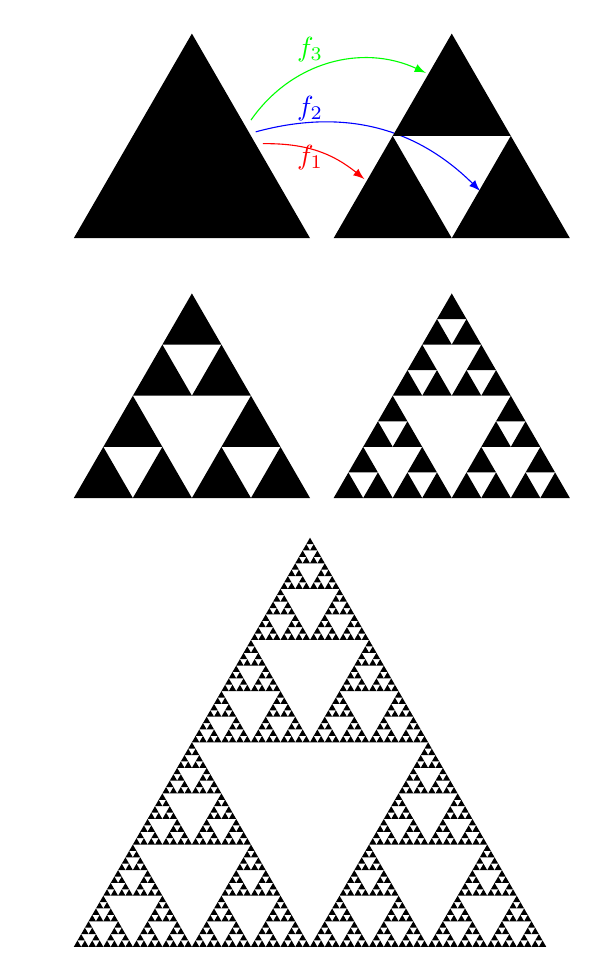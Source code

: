 
% Les similitudes : shift=translation, scale = homothetie, rotate = angle (en degrÃ©)
\newcommand\simone{\begin{scope}[shift={(0,0)}, scale=.5, rotate=0]}
\newcommand\simtwo{\begin{scope}[shift={(.5,0)}, scale=.5, rotate=0]}
\newcommand\simthree{\begin{scope}[shift={(.25,0.433)}, scale=.5, rotate=0]}
% La figure initiale
\newcommand\initfigure{\fill (0,0)--++(0:1)--++(120:1)--cycle;}
%\newcommand\initfigure{\fill (0.5,0.433) circle (1.3cm);}
%\newcommand\initfigure{\fill (0,0)--++(0,1)--++(1,0)--++(0,-1)--cycle;}
%\newcommand\initfigure{\fill (0,0)--++(0,0.5)--++(0.5,0)--++(0,-0.5)--cycle;}

% Le programme recursif
\newcommand{\ifs}[2]{% #1 the counter, #2 the instructions
                          \ifnum #1 < 0% stop now
                          #2%
                          %\relax% Relax, max, on ne fait rien, c'est termine.
                          \else%
                          \count255=#1%
                          \advance\count255 by -1%
                          \simone
                             \ifs{\number\count255}{#2};                          
                          \end{scope};

                          \simtwo
                             \ifs{\number\count255}{#2};                          
                          \end{scope};

                          \simthree
                             \ifs{\number\count255}{#2};                          
                          \end{scope};

                          \fi%
}

\begin{tikzpicture}[scale=3]
  \ifs{-1}{\initfigure};

  \draw[->,>=latex, red] (0.80,0.4) to[bend left=20] (1.23,0.25); 
   \draw[->,>=latex, blue] (0.77,0.45) to[bend left=30] (1.72,0.20);
  \draw[->,>=latex, green] (0.75,0.50) to[bend left=40] (1.49,0.70); 
  
  \node[scale=1,red] at (1,0.34) {$f_1$};
  \node[scale=1,blue] at (1,0.55) {$f_2$};    
  \node[scale=1,green] at (1,0.80) {$f_3$}; 
   
\begin{scope}[xshift=1.1cm]
  \ifs{0}{\initfigure};
\end{scope}

 
\begin{scope}[yshift=-1.1cm]
  \ifs{1}{\initfigure};
\end{scope}

\begin{scope}[xshift=1.1cm, yshift=-1.1cm]
  \ifs{2}{\initfigure};
\end{scope}

\begin{scope}[scale = 2,xshift=0cm, yshift=-1.5cm]
  \ifs{5}{\initfigure};
\end{scope}
\end{tikzpicture}

